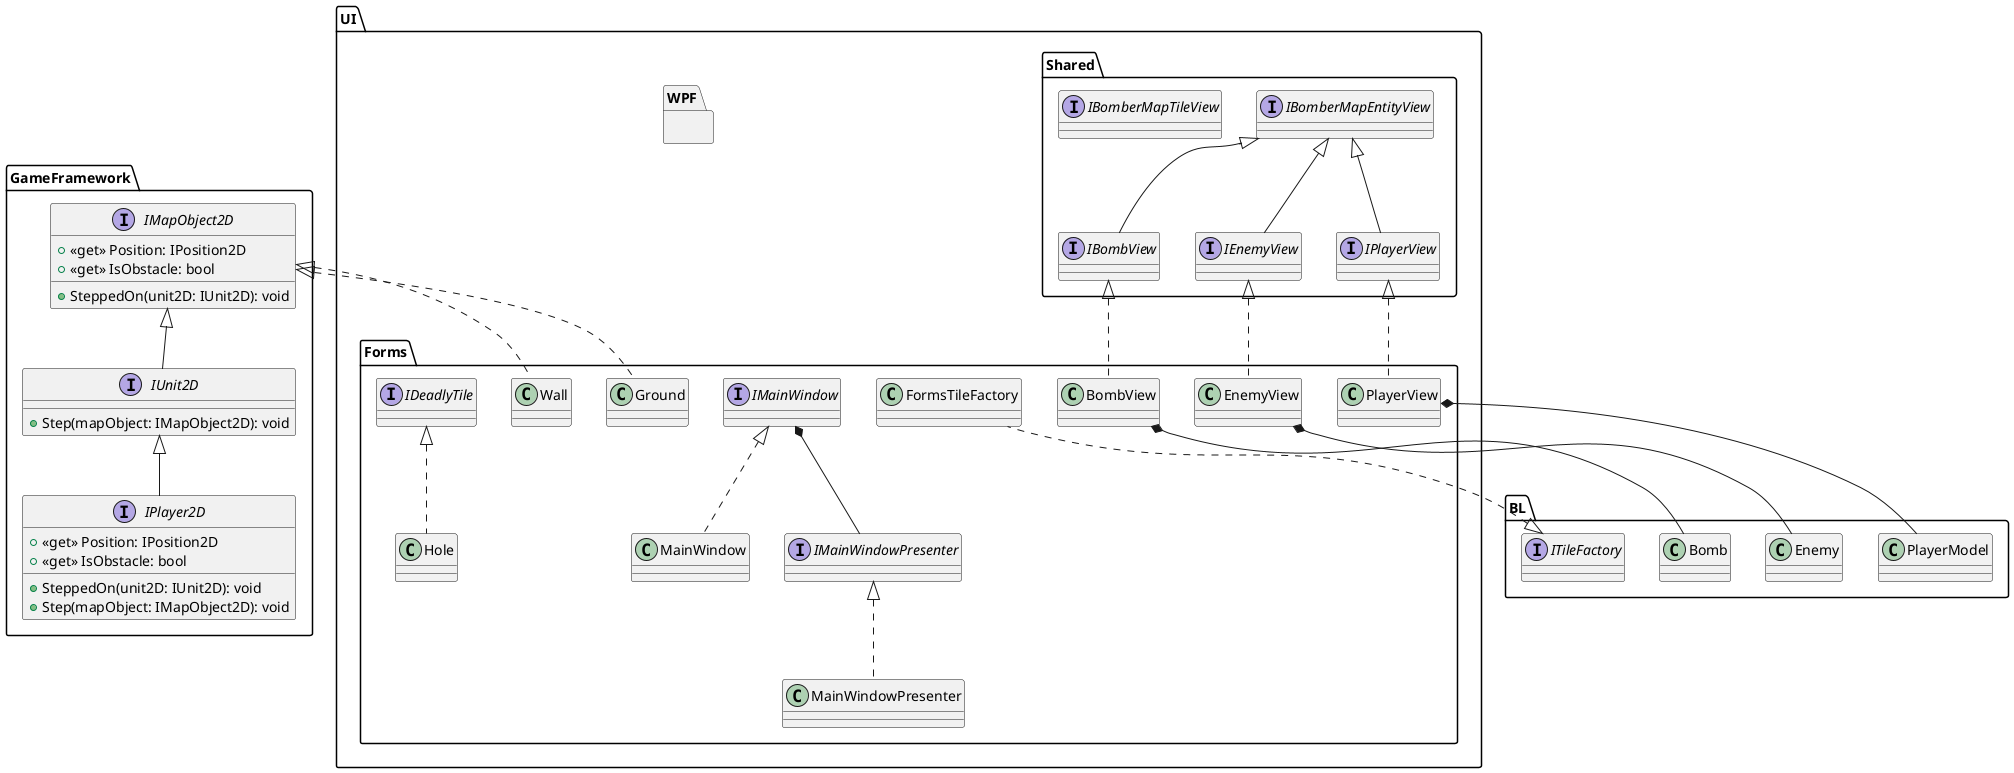 @startuml Bomber

namespace GameFramework {

interface IMapObject2D {
	+ <<get>> Position: IPosition2D
	+ <<get>> IsObstacle: bool
	+ SteppedOn(unit2D: IUnit2D): void
}

interface IUnit2D extends IMapObject2D {
	+ Step(mapObject: IMapObject2D): void
}

interface IPlayer2D extends IUnit2D {
	+ <<get>> Position: IPosition2D
	+ <<get>> IsObstacle: bool
	+ SteppedOn(unit2D: IUnit2D): void
	+ Step(mapObject: IMapObject2D): void
}

}

namespace UI.Shared {


interface IBomberMapEntityView {

}

interface IBombView extends IBomberMapEntityView {

}

interface IEnemyView extends IBomberMapEntityView {

}

interface IPlayerView extends IBomberMapEntityView {

}

interface IBomberMapTileView {

}

}

namespace UI.Forms {
	
interface IMainWindow{

}

interface IMainWindowPresenter {

}

class MainWindow implements IMainWindow {

}

class MainWindowPresenter implements IMainWindowPresenter {

}

class PlayerView implements UI.Shared.IPlayerView {

}

class EnemyView implements UI.Shared.IEnemyView {
	
}

class BombView implements UI.Shared.IBombView {
	
}

class Hole implements IDeadlyTile {

}

class Ground implements GameFramework.IMapObject2D {

}

class Wall implements GameFramework.IMapObject2D {

}

IMainWindow *-- IMainWindowPresenter

}

namespace UI.WPF {

}

class UI.Forms.FormsTileFactory implements BL.ITileFactory {
	
}

UI.Forms.PlayerView *-- BL.PlayerModel
UI.Forms.BombView *-- BL.Bomb
UI.Forms.EnemyView *-- BL.Enemy
@enduml